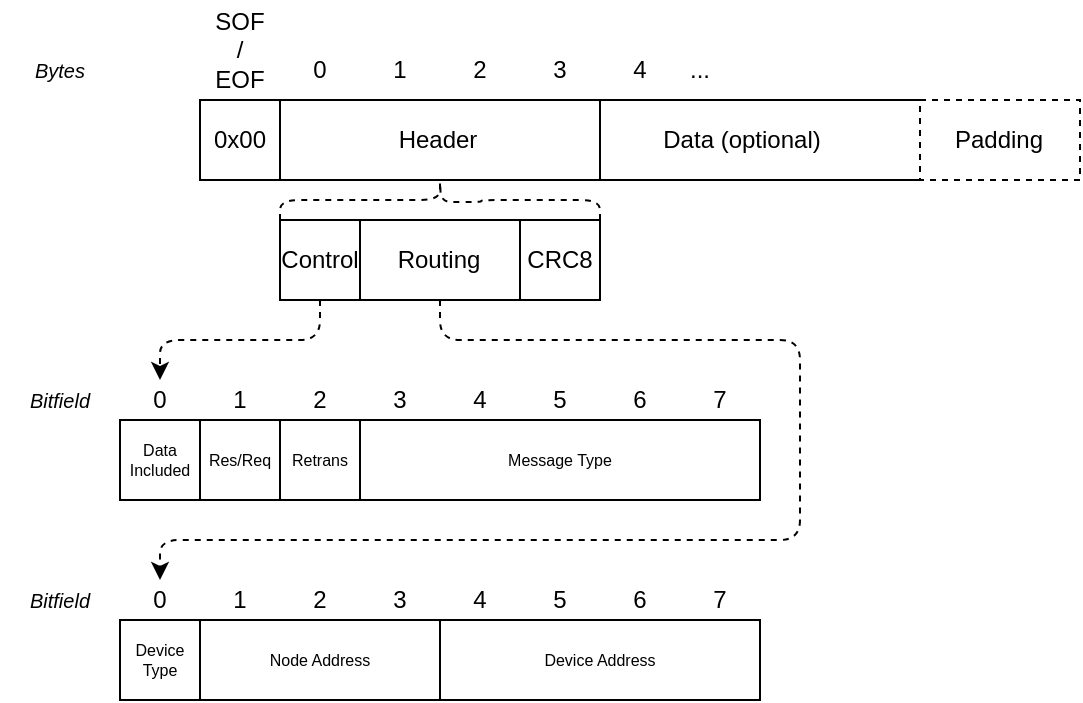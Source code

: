 <mxfile>
    <diagram id="o4x-x4RWYdxdp12mLBcD" name="Page-1">
        <mxGraphModel dx="1403" dy="590" grid="1" gridSize="10" guides="1" tooltips="1" connect="1" arrows="1" fold="1" page="1" pageScale="1" pageWidth="827" pageHeight="1169" math="0" shadow="0">
            <root>
                <mxCell id="0"/>
                <mxCell id="1" parent="0"/>
                <mxCell id="13" value="" style="group;fontStyle=0" vertex="1" connectable="0" parent="1">
                    <mxGeometry x="440" y="120" width="80" height="40" as="geometry"/>
                </mxCell>
                <mxCell id="14" value="" style="rounded=0;whiteSpace=wrap;html=1;dashed=1;" vertex="1" parent="13">
                    <mxGeometry width="80" height="40" as="geometry"/>
                </mxCell>
                <mxCell id="15" value="Padding" style="text;html=1;strokeColor=none;fillColor=none;align=center;verticalAlign=middle;whiteSpace=wrap;rounded=0;" vertex="1" parent="13">
                    <mxGeometry x="4" y="5" width="71" height="30" as="geometry"/>
                </mxCell>
                <mxCell id="6" value="" style="group" vertex="1" connectable="0" parent="1">
                    <mxGeometry x="80" y="120" width="40" height="40" as="geometry"/>
                </mxCell>
                <mxCell id="4" value="" style="rounded=0;whiteSpace=wrap;html=1;" vertex="1" parent="6">
                    <mxGeometry width="40" height="40" as="geometry"/>
                </mxCell>
                <mxCell id="5" value="0x00" style="text;html=1;strokeColor=none;fillColor=none;align=center;verticalAlign=middle;whiteSpace=wrap;rounded=0;" vertex="1" parent="6">
                    <mxGeometry x="10" y="5" width="20" height="30" as="geometry"/>
                </mxCell>
                <mxCell id="7" value="" style="group;fontStyle=0" vertex="1" connectable="0" parent="1">
                    <mxGeometry x="120" y="120" width="160" height="40" as="geometry"/>
                </mxCell>
                <mxCell id="8" value="" style="rounded=0;whiteSpace=wrap;html=1;" vertex="1" parent="7">
                    <mxGeometry width="160" height="40" as="geometry"/>
                </mxCell>
                <mxCell id="9" value="Header" style="text;html=1;strokeColor=none;fillColor=none;align=center;verticalAlign=middle;whiteSpace=wrap;rounded=0;" vertex="1" parent="7">
                    <mxGeometry x="8" y="5" width="142" height="30" as="geometry"/>
                </mxCell>
                <mxCell id="17" value="0" style="text;html=1;strokeColor=none;fillColor=none;align=center;verticalAlign=middle;whiteSpace=wrap;rounded=0;" vertex="1" parent="1">
                    <mxGeometry x="130" y="90" width="20" height="30" as="geometry"/>
                </mxCell>
                <mxCell id="22" value="1" style="text;html=1;strokeColor=none;fillColor=none;align=center;verticalAlign=middle;whiteSpace=wrap;rounded=0;" vertex="1" parent="1">
                    <mxGeometry x="170" y="90" width="20" height="30" as="geometry"/>
                </mxCell>
                <mxCell id="23" value="2" style="text;html=1;strokeColor=none;fillColor=none;align=center;verticalAlign=middle;whiteSpace=wrap;rounded=0;" vertex="1" parent="1">
                    <mxGeometry x="210" y="90" width="20" height="30" as="geometry"/>
                </mxCell>
                <mxCell id="24" value="3" style="text;html=1;strokeColor=none;fillColor=none;align=center;verticalAlign=middle;whiteSpace=wrap;rounded=0;" vertex="1" parent="1">
                    <mxGeometry x="250" y="90" width="20" height="30" as="geometry"/>
                </mxCell>
                <mxCell id="25" value="4" style="text;html=1;strokeColor=none;fillColor=none;align=center;verticalAlign=middle;whiteSpace=wrap;rounded=0;" vertex="1" parent="1">
                    <mxGeometry x="290" y="90" width="20" height="30" as="geometry"/>
                </mxCell>
                <mxCell id="27" value="..." style="text;html=1;strokeColor=none;fillColor=none;align=center;verticalAlign=middle;whiteSpace=wrap;rounded=0;" vertex="1" parent="1">
                    <mxGeometry x="320" y="90" width="20" height="30" as="geometry"/>
                </mxCell>
                <mxCell id="30" value="" style="group;fontStyle=0" vertex="1" connectable="0" parent="1">
                    <mxGeometry x="120" y="180" width="40" height="40" as="geometry"/>
                </mxCell>
                <mxCell id="31" value="" style="rounded=0;whiteSpace=wrap;html=1;" vertex="1" parent="30">
                    <mxGeometry width="40" height="40" as="geometry"/>
                </mxCell>
                <mxCell id="32" value="Control" style="text;html=1;strokeColor=none;fillColor=none;align=center;verticalAlign=middle;whiteSpace=wrap;rounded=0;" vertex="1" parent="30">
                    <mxGeometry x="2" y="5" width="35.5" height="30" as="geometry"/>
                </mxCell>
                <mxCell id="33" value="" style="group;fontStyle=0" vertex="1" connectable="0" parent="1">
                    <mxGeometry x="160" y="180" width="80" height="40" as="geometry"/>
                </mxCell>
                <mxCell id="34" value="" style="rounded=0;whiteSpace=wrap;html=1;" vertex="1" parent="33">
                    <mxGeometry width="80" height="40" as="geometry"/>
                </mxCell>
                <mxCell id="35" value="Routing" style="text;html=1;strokeColor=none;fillColor=none;align=center;verticalAlign=middle;whiteSpace=wrap;rounded=0;" vertex="1" parent="33">
                    <mxGeometry x="4" y="5" width="71" height="30" as="geometry"/>
                </mxCell>
                <mxCell id="37" value="" style="group;fontStyle=0" vertex="1" connectable="0" parent="1">
                    <mxGeometry x="240" y="180" width="40" height="40" as="geometry"/>
                </mxCell>
                <mxCell id="38" value="" style="rounded=0;whiteSpace=wrap;html=1;" vertex="1" parent="37">
                    <mxGeometry width="40" height="40" as="geometry"/>
                </mxCell>
                <mxCell id="39" value="CRC8" style="text;html=1;strokeColor=none;fillColor=none;align=center;verticalAlign=middle;whiteSpace=wrap;rounded=0;" vertex="1" parent="37">
                    <mxGeometry x="2" y="5" width="35.5" height="30" as="geometry"/>
                </mxCell>
                <mxCell id="44" value="SOF&lt;br&gt;/&lt;br&gt;EOF" style="text;html=1;strokeColor=none;fillColor=none;align=center;verticalAlign=middle;whiteSpace=wrap;rounded=0;" vertex="1" parent="1">
                    <mxGeometry x="80" y="70" width="40" height="50" as="geometry"/>
                </mxCell>
                <mxCell id="12" value="Data (optional)" style="text;html=1;strokeColor=none;fillColor=none;align=center;verticalAlign=middle;whiteSpace=wrap;rounded=0;" vertex="1" parent="1">
                    <mxGeometry x="280" y="125" width="142" height="30" as="geometry"/>
                </mxCell>
                <mxCell id="49" value="" style="endArrow=none;html=1;strokeColor=#000000;strokeWidth=1;exitX=1;exitY=0;exitDx=0;exitDy=0;entryX=0;entryY=0;entryDx=0;entryDy=0;" edge="1" parent="1" source="8" target="14">
                    <mxGeometry width="50" height="50" relative="1" as="geometry">
                        <mxPoint x="370" y="160" as="sourcePoint"/>
                        <mxPoint x="420" y="110" as="targetPoint"/>
                    </mxGeometry>
                </mxCell>
                <mxCell id="50" value="" style="endArrow=none;html=1;strokeColor=#000000;strokeWidth=1;entryX=0;entryY=1;entryDx=0;entryDy=0;" edge="1" parent="1" target="14">
                    <mxGeometry width="50" height="50" relative="1" as="geometry">
                        <mxPoint x="280" y="160" as="sourcePoint"/>
                        <mxPoint x="450" y="130" as="targetPoint"/>
                    </mxGeometry>
                </mxCell>
                <mxCell id="52" value="" style="endArrow=none;html=1;strokeColor=#000000;strokeWidth=1;entryX=0.5;entryY=1;entryDx=0;entryDy=0;exitX=0;exitY=0;exitDx=0;exitDy=0;rounded=1;edgeStyle=orthogonalEdgeStyle;dashed=1;" edge="1" parent="1" source="31" target="8">
                    <mxGeometry width="50" height="50" relative="1" as="geometry">
                        <mxPoint x="210" y="190" as="sourcePoint"/>
                        <mxPoint x="260" y="140" as="targetPoint"/>
                    </mxGeometry>
                </mxCell>
                <mxCell id="53" value="" style="endArrow=none;html=1;strokeColor=#000000;strokeWidth=1;exitX=1;exitY=0;exitDx=0;exitDy=0;rounded=1;edgeStyle=orthogonalEdgeStyle;dashed=1;" edge="1" parent="1" source="38">
                    <mxGeometry width="50" height="50" relative="1" as="geometry">
                        <mxPoint x="130" y="190.0" as="sourcePoint"/>
                        <mxPoint x="200" y="160" as="targetPoint"/>
                    </mxGeometry>
                </mxCell>
                <mxCell id="54" value="Data&lt;br&gt;Included" style="rounded=0;whiteSpace=wrap;html=1;fontSize=8;" vertex="1" parent="1">
                    <mxGeometry x="40" y="280" width="40" height="40" as="geometry"/>
                </mxCell>
                <mxCell id="55" value="Res/Req" style="rounded=0;whiteSpace=wrap;html=1;fontSize=8;" vertex="1" parent="1">
                    <mxGeometry x="80" y="280" width="40" height="40" as="geometry"/>
                </mxCell>
                <mxCell id="57" value="Message Type" style="rounded=0;whiteSpace=wrap;html=1;fontSize=8;" vertex="1" parent="1">
                    <mxGeometry x="160" y="280" width="200" height="40" as="geometry"/>
                </mxCell>
                <mxCell id="59" value="0" style="text;html=1;strokeColor=none;fillColor=none;align=center;verticalAlign=middle;whiteSpace=wrap;rounded=0;" vertex="1" parent="1">
                    <mxGeometry x="50" y="260" width="20" height="20" as="geometry"/>
                </mxCell>
                <mxCell id="60" value="1" style="text;html=1;strokeColor=none;fillColor=none;align=center;verticalAlign=middle;whiteSpace=wrap;rounded=0;" vertex="1" parent="1">
                    <mxGeometry x="90" y="260" width="20" height="20" as="geometry"/>
                </mxCell>
                <mxCell id="61" value="2" style="text;html=1;strokeColor=none;fillColor=none;align=center;verticalAlign=middle;whiteSpace=wrap;rounded=0;" vertex="1" parent="1">
                    <mxGeometry x="130" y="260" width="20" height="20" as="geometry"/>
                </mxCell>
                <mxCell id="62" value="3" style="text;html=1;strokeColor=none;fillColor=none;align=center;verticalAlign=middle;whiteSpace=wrap;rounded=0;" vertex="1" parent="1">
                    <mxGeometry x="170" y="260" width="20" height="20" as="geometry"/>
                </mxCell>
                <mxCell id="63" value="4" style="text;html=1;strokeColor=none;fillColor=none;align=center;verticalAlign=middle;whiteSpace=wrap;rounded=0;" vertex="1" parent="1">
                    <mxGeometry x="210" y="260" width="20" height="20" as="geometry"/>
                </mxCell>
                <mxCell id="64" value="5" style="text;html=1;strokeColor=none;fillColor=none;align=center;verticalAlign=middle;whiteSpace=wrap;rounded=0;" vertex="1" parent="1">
                    <mxGeometry x="250" y="260" width="20" height="20" as="geometry"/>
                </mxCell>
                <mxCell id="65" value="6" style="text;html=1;strokeColor=none;fillColor=none;align=center;verticalAlign=middle;whiteSpace=wrap;rounded=0;" vertex="1" parent="1">
                    <mxGeometry x="290" y="260" width="20" height="20" as="geometry"/>
                </mxCell>
                <mxCell id="66" value="7" style="text;html=1;strokeColor=none;fillColor=none;align=center;verticalAlign=middle;whiteSpace=wrap;rounded=0;" vertex="1" parent="1">
                    <mxGeometry x="330" y="260" width="20" height="20" as="geometry"/>
                </mxCell>
                <mxCell id="67" value="Bitfield" style="text;html=1;strokeColor=none;fillColor=none;align=center;verticalAlign=middle;whiteSpace=wrap;rounded=0;fontSize=10;fontStyle=2" vertex="1" parent="1">
                    <mxGeometry x="-20" y="260" width="60" height="20" as="geometry"/>
                </mxCell>
                <mxCell id="69" value="Bytes" style="text;html=1;strokeColor=none;fillColor=none;align=center;verticalAlign=middle;whiteSpace=wrap;rounded=0;fontSize=10;fontStyle=2" vertex="1" parent="1">
                    <mxGeometry x="-20" y="90" width="60" height="30" as="geometry"/>
                </mxCell>
                <mxCell id="71" value="Retrans" style="rounded=0;whiteSpace=wrap;html=1;fontSize=8;" vertex="1" parent="1">
                    <mxGeometry x="120" y="280" width="40" height="40" as="geometry"/>
                </mxCell>
                <mxCell id="77" value="Device Type" style="rounded=0;whiteSpace=wrap;html=1;fontSize=8;" vertex="1" parent="1">
                    <mxGeometry x="40" y="380" width="40" height="40" as="geometry"/>
                </mxCell>
                <mxCell id="78" value="Node Address" style="rounded=0;whiteSpace=wrap;html=1;fontSize=8;" vertex="1" parent="1">
                    <mxGeometry x="80" y="380" width="120" height="40" as="geometry"/>
                </mxCell>
                <mxCell id="79" value="Device Address" style="rounded=0;whiteSpace=wrap;html=1;fontSize=8;" vertex="1" parent="1">
                    <mxGeometry x="200" y="380" width="160" height="40" as="geometry"/>
                </mxCell>
                <mxCell id="80" value="0" style="text;html=1;strokeColor=none;fillColor=none;align=center;verticalAlign=middle;whiteSpace=wrap;rounded=0;" vertex="1" parent="1">
                    <mxGeometry x="50" y="360" width="20" height="20" as="geometry"/>
                </mxCell>
                <mxCell id="81" value="1" style="text;html=1;strokeColor=none;fillColor=none;align=center;verticalAlign=middle;whiteSpace=wrap;rounded=0;" vertex="1" parent="1">
                    <mxGeometry x="90" y="360" width="20" height="20" as="geometry"/>
                </mxCell>
                <mxCell id="82" value="2" style="text;html=1;strokeColor=none;fillColor=none;align=center;verticalAlign=middle;whiteSpace=wrap;rounded=0;" vertex="1" parent="1">
                    <mxGeometry x="130" y="360" width="20" height="20" as="geometry"/>
                </mxCell>
                <mxCell id="83" value="3" style="text;html=1;strokeColor=none;fillColor=none;align=center;verticalAlign=middle;whiteSpace=wrap;rounded=0;" vertex="1" parent="1">
                    <mxGeometry x="170" y="360" width="20" height="20" as="geometry"/>
                </mxCell>
                <mxCell id="84" value="4" style="text;html=1;strokeColor=none;fillColor=none;align=center;verticalAlign=middle;whiteSpace=wrap;rounded=0;" vertex="1" parent="1">
                    <mxGeometry x="210" y="360" width="20" height="20" as="geometry"/>
                </mxCell>
                <mxCell id="85" value="5" style="text;html=1;strokeColor=none;fillColor=none;align=center;verticalAlign=middle;whiteSpace=wrap;rounded=0;" vertex="1" parent="1">
                    <mxGeometry x="250" y="360" width="20" height="20" as="geometry"/>
                </mxCell>
                <mxCell id="86" value="6" style="text;html=1;strokeColor=none;fillColor=none;align=center;verticalAlign=middle;whiteSpace=wrap;rounded=0;" vertex="1" parent="1">
                    <mxGeometry x="290" y="360" width="20" height="20" as="geometry"/>
                </mxCell>
                <mxCell id="87" value="7" style="text;html=1;strokeColor=none;fillColor=none;align=center;verticalAlign=middle;whiteSpace=wrap;rounded=0;" vertex="1" parent="1">
                    <mxGeometry x="330" y="360" width="20" height="20" as="geometry"/>
                </mxCell>
                <mxCell id="88" value="Bitfield" style="text;html=1;strokeColor=none;fillColor=none;align=center;verticalAlign=middle;whiteSpace=wrap;rounded=0;fontSize=10;fontStyle=2" vertex="1" parent="1">
                    <mxGeometry x="-20" y="360" width="60" height="20" as="geometry"/>
                </mxCell>
                <mxCell id="90" style="edgeStyle=orthogonalEdgeStyle;rounded=1;html=1;dashed=1;strokeColor=#000000;strokeWidth=1;fontSize=10;entryX=0.5;entryY=0;entryDx=0;entryDy=0;exitX=0.5;exitY=1;exitDx=0;exitDy=0;" edge="1" parent="1" source="34" target="80">
                    <mxGeometry relative="1" as="geometry">
                        <mxPoint x="60" y="340" as="targetPoint"/>
                        <mxPoint x="190" y="240" as="sourcePoint"/>
                        <Array as="points">
                            <mxPoint x="200" y="240"/>
                            <mxPoint x="380" y="240"/>
                            <mxPoint x="380" y="340"/>
                            <mxPoint x="60" y="340"/>
                        </Array>
                    </mxGeometry>
                </mxCell>
                <mxCell id="91" style="edgeStyle=orthogonalEdgeStyle;rounded=1;html=1;exitX=0.5;exitY=1;exitDx=0;exitDy=0;entryX=0.5;entryY=0;entryDx=0;entryDy=0;dashed=1;strokeColor=#000000;strokeWidth=1;fontSize=10;" edge="1" parent="1" source="31" target="59">
                    <mxGeometry relative="1" as="geometry"/>
                </mxCell>
            </root>
        </mxGraphModel>
    </diagram>
</mxfile>